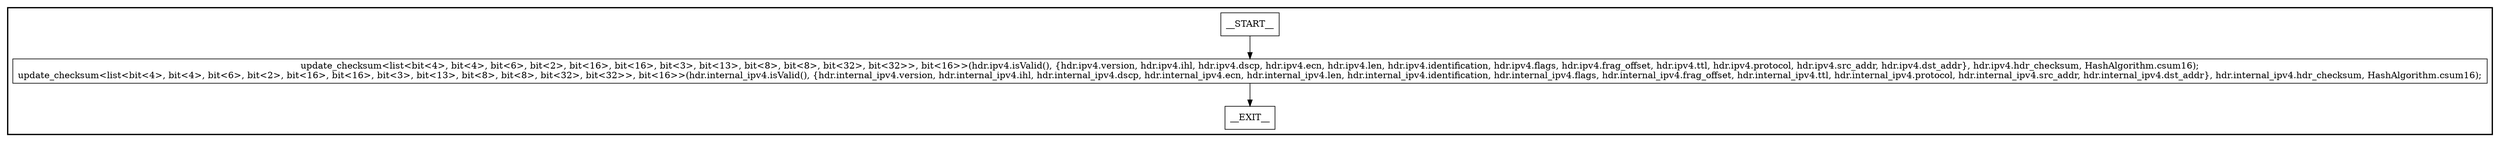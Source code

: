 digraph compute_checksum_control {
subgraph cluster {
graph [
label="", labeljust=r, style=bold];
0[label=__START__, margin="", shape=rectangle, style=solid];
1[label=__EXIT__, margin="", shape=rectangle, style=solid];
2[label="update_checksum<list<bit<4>, bit<4>, bit<6>, bit<2>, bit<16>, bit<16>, bit<3>, bit<13>, bit<8>, bit<8>, bit<32>, bit<32>>, bit<16>>(hdr.ipv4.isValid(), {hdr.ipv4.version, hdr.ipv4.ihl, hdr.ipv4.dscp, hdr.ipv4.ecn, hdr.ipv4.len, hdr.ipv4.identification, hdr.ipv4.flags, hdr.ipv4.frag_offset, hdr.ipv4.ttl, hdr.ipv4.protocol, hdr.ipv4.src_addr, hdr.ipv4.dst_addr}, hdr.ipv4.hdr_checksum, HashAlgorithm.csum16);
update_checksum<list<bit<4>, bit<4>, bit<6>, bit<2>, bit<16>, bit<16>, bit<3>, bit<13>, bit<8>, bit<8>, bit<32>, bit<32>>, bit<16>>(hdr.internal_ipv4.isValid(), {hdr.internal_ipv4.version, hdr.internal_ipv4.ihl, hdr.internal_ipv4.dscp, hdr.internal_ipv4.ecn, hdr.internal_ipv4.len, hdr.internal_ipv4.identification, hdr.internal_ipv4.flags, hdr.internal_ipv4.frag_offset, hdr.internal_ipv4.ttl, hdr.internal_ipv4.protocol, hdr.internal_ipv4.src_addr, hdr.internal_ipv4.dst_addr}, hdr.internal_ipv4.hdr_checksum, HashAlgorithm.csum16);", margin="", shape=rectangle, style=solid];
0 -> 2[label=""];
2 -> 1[label=""];
}
}

